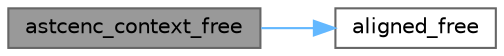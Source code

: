digraph "astcenc_context_free"
{
 // LATEX_PDF_SIZE
  bgcolor="transparent";
  edge [fontname=Helvetica,fontsize=10,labelfontname=Helvetica,labelfontsize=10];
  node [fontname=Helvetica,fontsize=10,shape=box,height=0.2,width=0.4];
  rankdir="LR";
  Node1 [id="Node000001",label="astcenc_context_free",height=0.2,width=0.4,color="gray40", fillcolor="grey60", style="filled", fontcolor="black",tooltip=" "];
  Node1 -> Node2 [id="edge1_Node000001_Node000002",color="steelblue1",style="solid",tooltip=" "];
  Node2 [id="Node000002",label="aligned_free",height=0.2,width=0.4,color="grey40", fillcolor="white", style="filled",URL="$astcenc__internal_8h.html#a2f1a3a41e28280d05df6b8d212d9c5c2",tooltip="Free an aligned memory buffer."];
}

